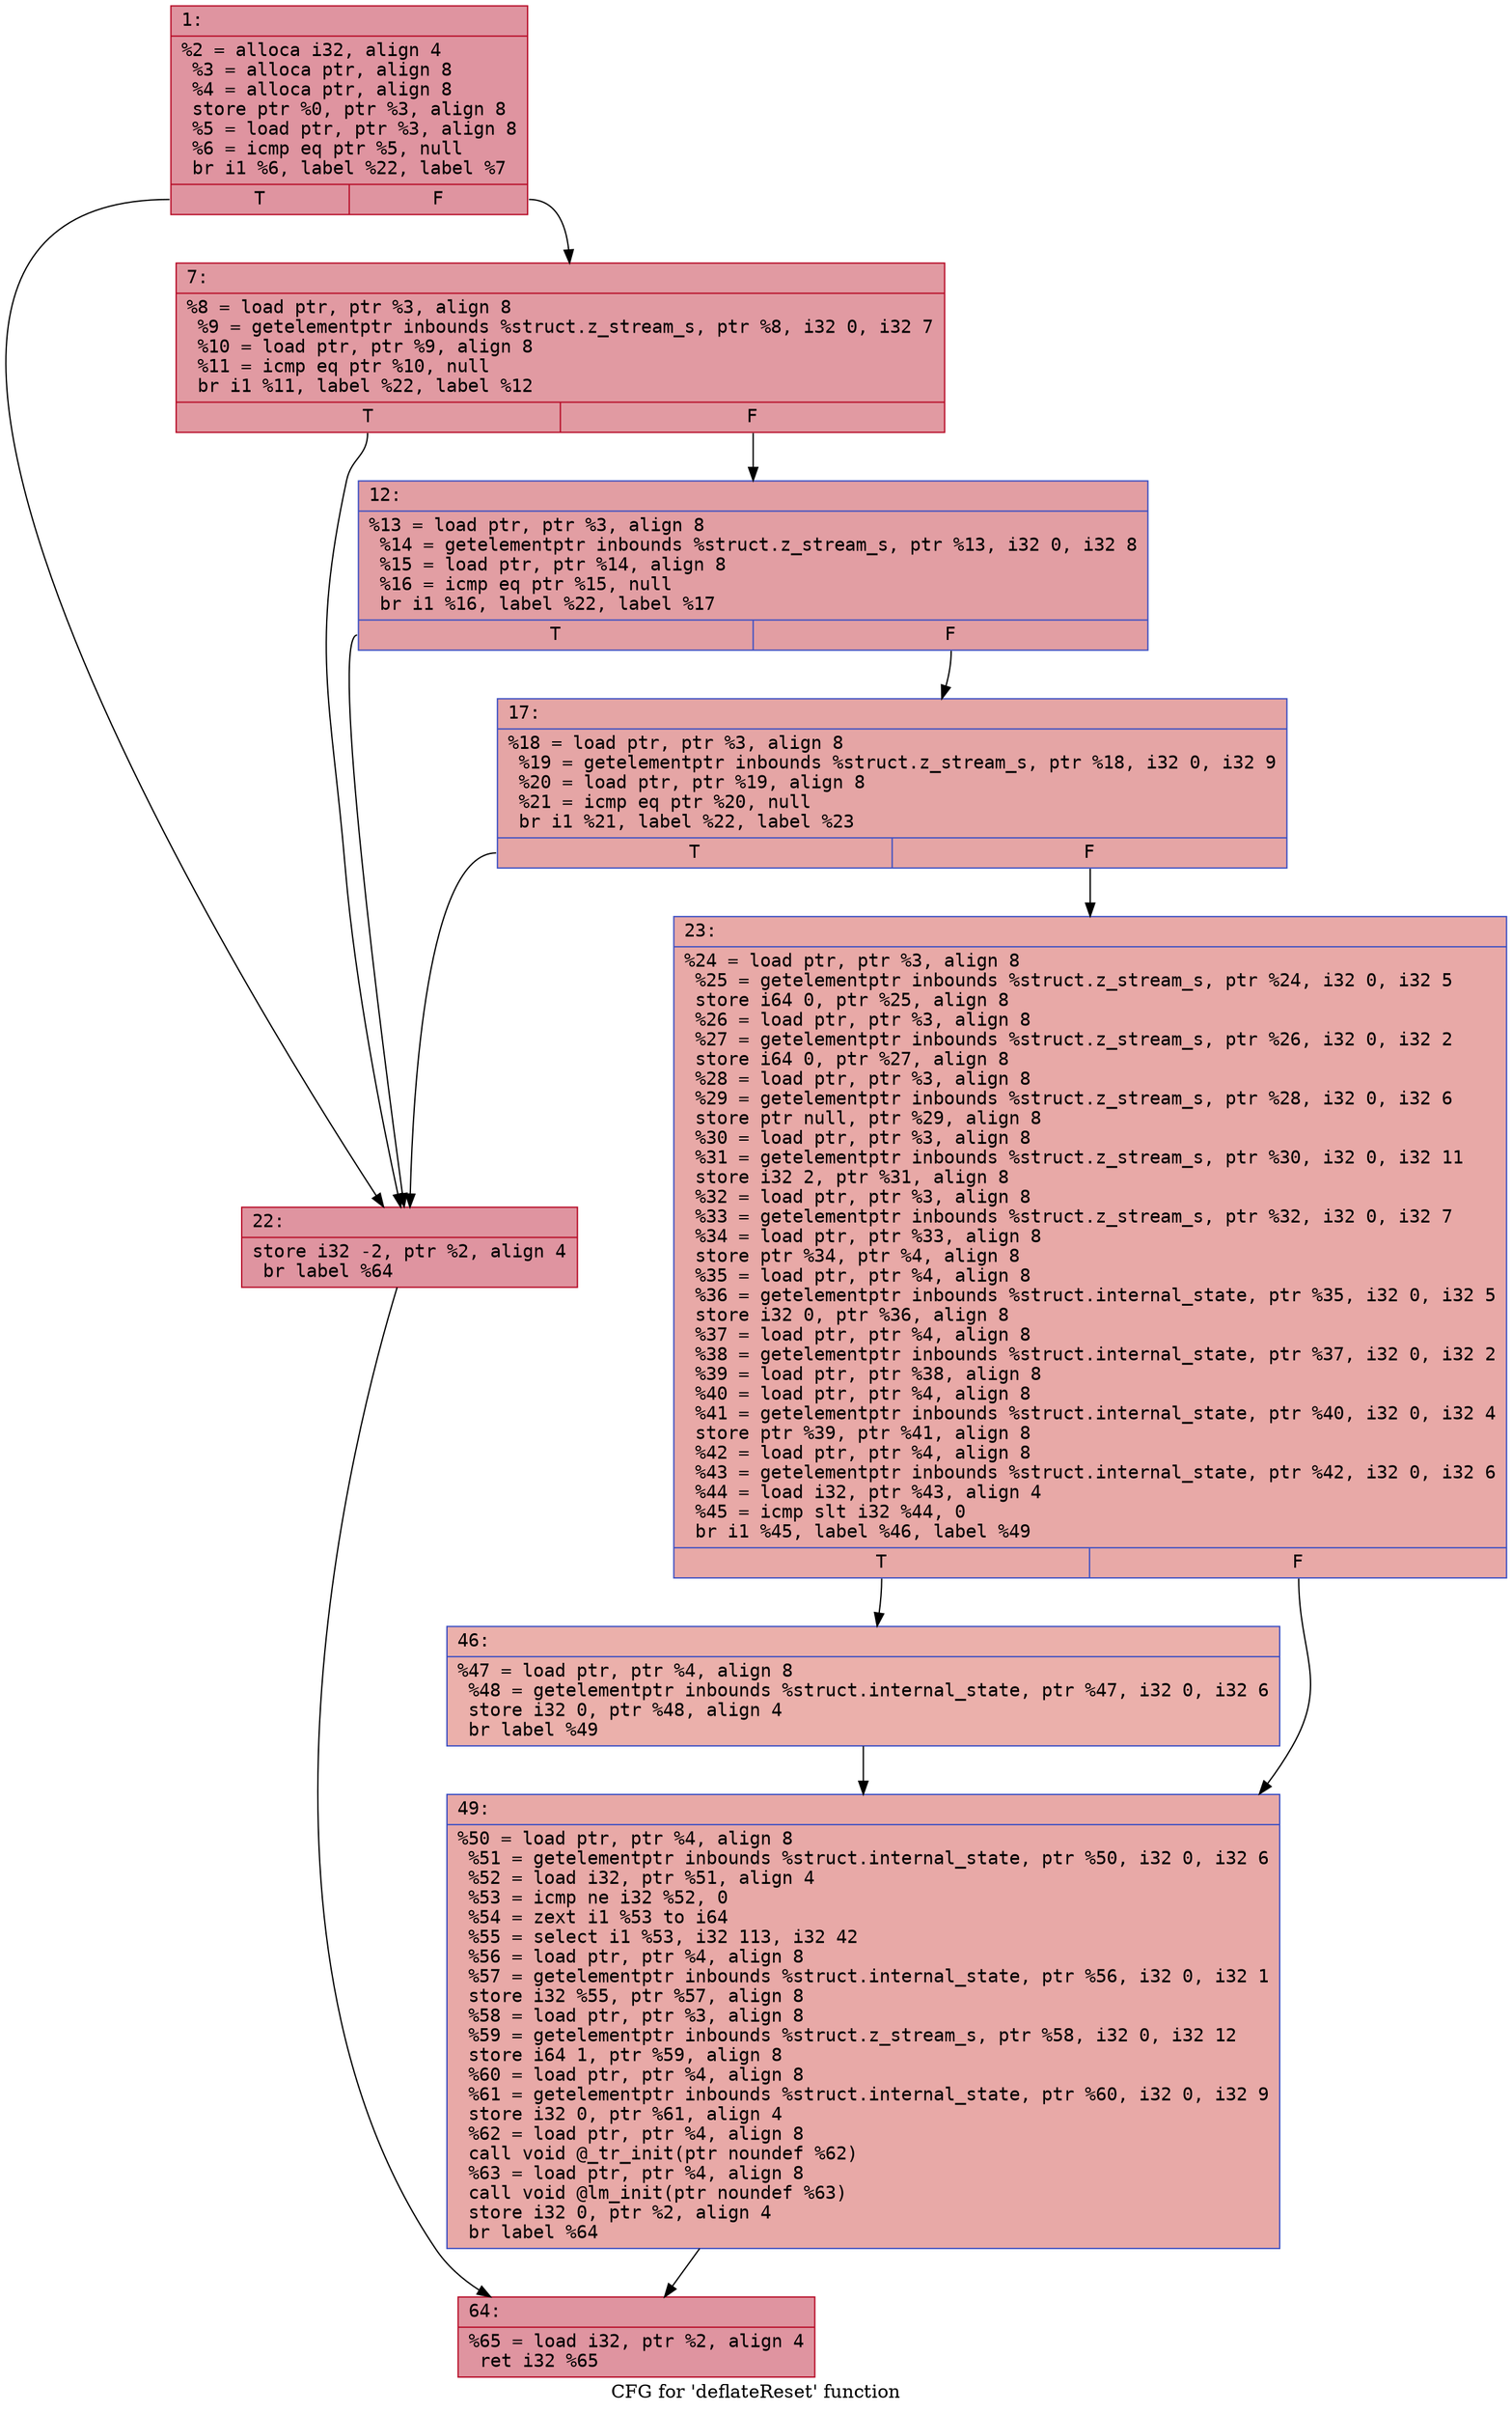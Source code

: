 digraph "CFG for 'deflateReset' function" {
	label="CFG for 'deflateReset' function";

	Node0x600000a271b0 [shape=record,color="#b70d28ff", style=filled, fillcolor="#b70d2870" fontname="Courier",label="{1:\l|  %2 = alloca i32, align 4\l  %3 = alloca ptr, align 8\l  %4 = alloca ptr, align 8\l  store ptr %0, ptr %3, align 8\l  %5 = load ptr, ptr %3, align 8\l  %6 = icmp eq ptr %5, null\l  br i1 %6, label %22, label %7\l|{<s0>T|<s1>F}}"];
	Node0x600000a271b0:s0 -> Node0x600000a272f0[tooltip="1 -> 22\nProbability 37.50%" ];
	Node0x600000a271b0:s1 -> Node0x600000a27200[tooltip="1 -> 7\nProbability 62.50%" ];
	Node0x600000a27200 [shape=record,color="#b70d28ff", style=filled, fillcolor="#bb1b2c70" fontname="Courier",label="{7:\l|  %8 = load ptr, ptr %3, align 8\l  %9 = getelementptr inbounds %struct.z_stream_s, ptr %8, i32 0, i32 7\l  %10 = load ptr, ptr %9, align 8\l  %11 = icmp eq ptr %10, null\l  br i1 %11, label %22, label %12\l|{<s0>T|<s1>F}}"];
	Node0x600000a27200:s0 -> Node0x600000a272f0[tooltip="7 -> 22\nProbability 37.50%" ];
	Node0x600000a27200:s1 -> Node0x600000a27250[tooltip="7 -> 12\nProbability 62.50%" ];
	Node0x600000a27250 [shape=record,color="#3d50c3ff", style=filled, fillcolor="#be242e70" fontname="Courier",label="{12:\l|  %13 = load ptr, ptr %3, align 8\l  %14 = getelementptr inbounds %struct.z_stream_s, ptr %13, i32 0, i32 8\l  %15 = load ptr, ptr %14, align 8\l  %16 = icmp eq ptr %15, null\l  br i1 %16, label %22, label %17\l|{<s0>T|<s1>F}}"];
	Node0x600000a27250:s0 -> Node0x600000a272f0[tooltip="12 -> 22\nProbability 37.50%" ];
	Node0x600000a27250:s1 -> Node0x600000a272a0[tooltip="12 -> 17\nProbability 62.50%" ];
	Node0x600000a272a0 [shape=record,color="#3d50c3ff", style=filled, fillcolor="#c5333470" fontname="Courier",label="{17:\l|  %18 = load ptr, ptr %3, align 8\l  %19 = getelementptr inbounds %struct.z_stream_s, ptr %18, i32 0, i32 9\l  %20 = load ptr, ptr %19, align 8\l  %21 = icmp eq ptr %20, null\l  br i1 %21, label %22, label %23\l|{<s0>T|<s1>F}}"];
	Node0x600000a272a0:s0 -> Node0x600000a272f0[tooltip="17 -> 22\nProbability 37.50%" ];
	Node0x600000a272a0:s1 -> Node0x600000a27340[tooltip="17 -> 23\nProbability 62.50%" ];
	Node0x600000a272f0 [shape=record,color="#b70d28ff", style=filled, fillcolor="#b70d2870" fontname="Courier",label="{22:\l|  store i32 -2, ptr %2, align 4\l  br label %64\l}"];
	Node0x600000a272f0 -> Node0x600000a27430[tooltip="22 -> 64\nProbability 100.00%" ];
	Node0x600000a27340 [shape=record,color="#3d50c3ff", style=filled, fillcolor="#ca3b3770" fontname="Courier",label="{23:\l|  %24 = load ptr, ptr %3, align 8\l  %25 = getelementptr inbounds %struct.z_stream_s, ptr %24, i32 0, i32 5\l  store i64 0, ptr %25, align 8\l  %26 = load ptr, ptr %3, align 8\l  %27 = getelementptr inbounds %struct.z_stream_s, ptr %26, i32 0, i32 2\l  store i64 0, ptr %27, align 8\l  %28 = load ptr, ptr %3, align 8\l  %29 = getelementptr inbounds %struct.z_stream_s, ptr %28, i32 0, i32 6\l  store ptr null, ptr %29, align 8\l  %30 = load ptr, ptr %3, align 8\l  %31 = getelementptr inbounds %struct.z_stream_s, ptr %30, i32 0, i32 11\l  store i32 2, ptr %31, align 8\l  %32 = load ptr, ptr %3, align 8\l  %33 = getelementptr inbounds %struct.z_stream_s, ptr %32, i32 0, i32 7\l  %34 = load ptr, ptr %33, align 8\l  store ptr %34, ptr %4, align 8\l  %35 = load ptr, ptr %4, align 8\l  %36 = getelementptr inbounds %struct.internal_state, ptr %35, i32 0, i32 5\l  store i32 0, ptr %36, align 8\l  %37 = load ptr, ptr %4, align 8\l  %38 = getelementptr inbounds %struct.internal_state, ptr %37, i32 0, i32 2\l  %39 = load ptr, ptr %38, align 8\l  %40 = load ptr, ptr %4, align 8\l  %41 = getelementptr inbounds %struct.internal_state, ptr %40, i32 0, i32 4\l  store ptr %39, ptr %41, align 8\l  %42 = load ptr, ptr %4, align 8\l  %43 = getelementptr inbounds %struct.internal_state, ptr %42, i32 0, i32 6\l  %44 = load i32, ptr %43, align 4\l  %45 = icmp slt i32 %44, 0\l  br i1 %45, label %46, label %49\l|{<s0>T|<s1>F}}"];
	Node0x600000a27340:s0 -> Node0x600000a27390[tooltip="23 -> 46\nProbability 37.50%" ];
	Node0x600000a27340:s1 -> Node0x600000a273e0[tooltip="23 -> 49\nProbability 62.50%" ];
	Node0x600000a27390 [shape=record,color="#3d50c3ff", style=filled, fillcolor="#d24b4070" fontname="Courier",label="{46:\l|  %47 = load ptr, ptr %4, align 8\l  %48 = getelementptr inbounds %struct.internal_state, ptr %47, i32 0, i32 6\l  store i32 0, ptr %48, align 4\l  br label %49\l}"];
	Node0x600000a27390 -> Node0x600000a273e0[tooltip="46 -> 49\nProbability 100.00%" ];
	Node0x600000a273e0 [shape=record,color="#3d50c3ff", style=filled, fillcolor="#ca3b3770" fontname="Courier",label="{49:\l|  %50 = load ptr, ptr %4, align 8\l  %51 = getelementptr inbounds %struct.internal_state, ptr %50, i32 0, i32 6\l  %52 = load i32, ptr %51, align 4\l  %53 = icmp ne i32 %52, 0\l  %54 = zext i1 %53 to i64\l  %55 = select i1 %53, i32 113, i32 42\l  %56 = load ptr, ptr %4, align 8\l  %57 = getelementptr inbounds %struct.internal_state, ptr %56, i32 0, i32 1\l  store i32 %55, ptr %57, align 8\l  %58 = load ptr, ptr %3, align 8\l  %59 = getelementptr inbounds %struct.z_stream_s, ptr %58, i32 0, i32 12\l  store i64 1, ptr %59, align 8\l  %60 = load ptr, ptr %4, align 8\l  %61 = getelementptr inbounds %struct.internal_state, ptr %60, i32 0, i32 9\l  store i32 0, ptr %61, align 4\l  %62 = load ptr, ptr %4, align 8\l  call void @_tr_init(ptr noundef %62)\l  %63 = load ptr, ptr %4, align 8\l  call void @lm_init(ptr noundef %63)\l  store i32 0, ptr %2, align 4\l  br label %64\l}"];
	Node0x600000a273e0 -> Node0x600000a27430[tooltip="49 -> 64\nProbability 100.00%" ];
	Node0x600000a27430 [shape=record,color="#b70d28ff", style=filled, fillcolor="#b70d2870" fontname="Courier",label="{64:\l|  %65 = load i32, ptr %2, align 4\l  ret i32 %65\l}"];
}
